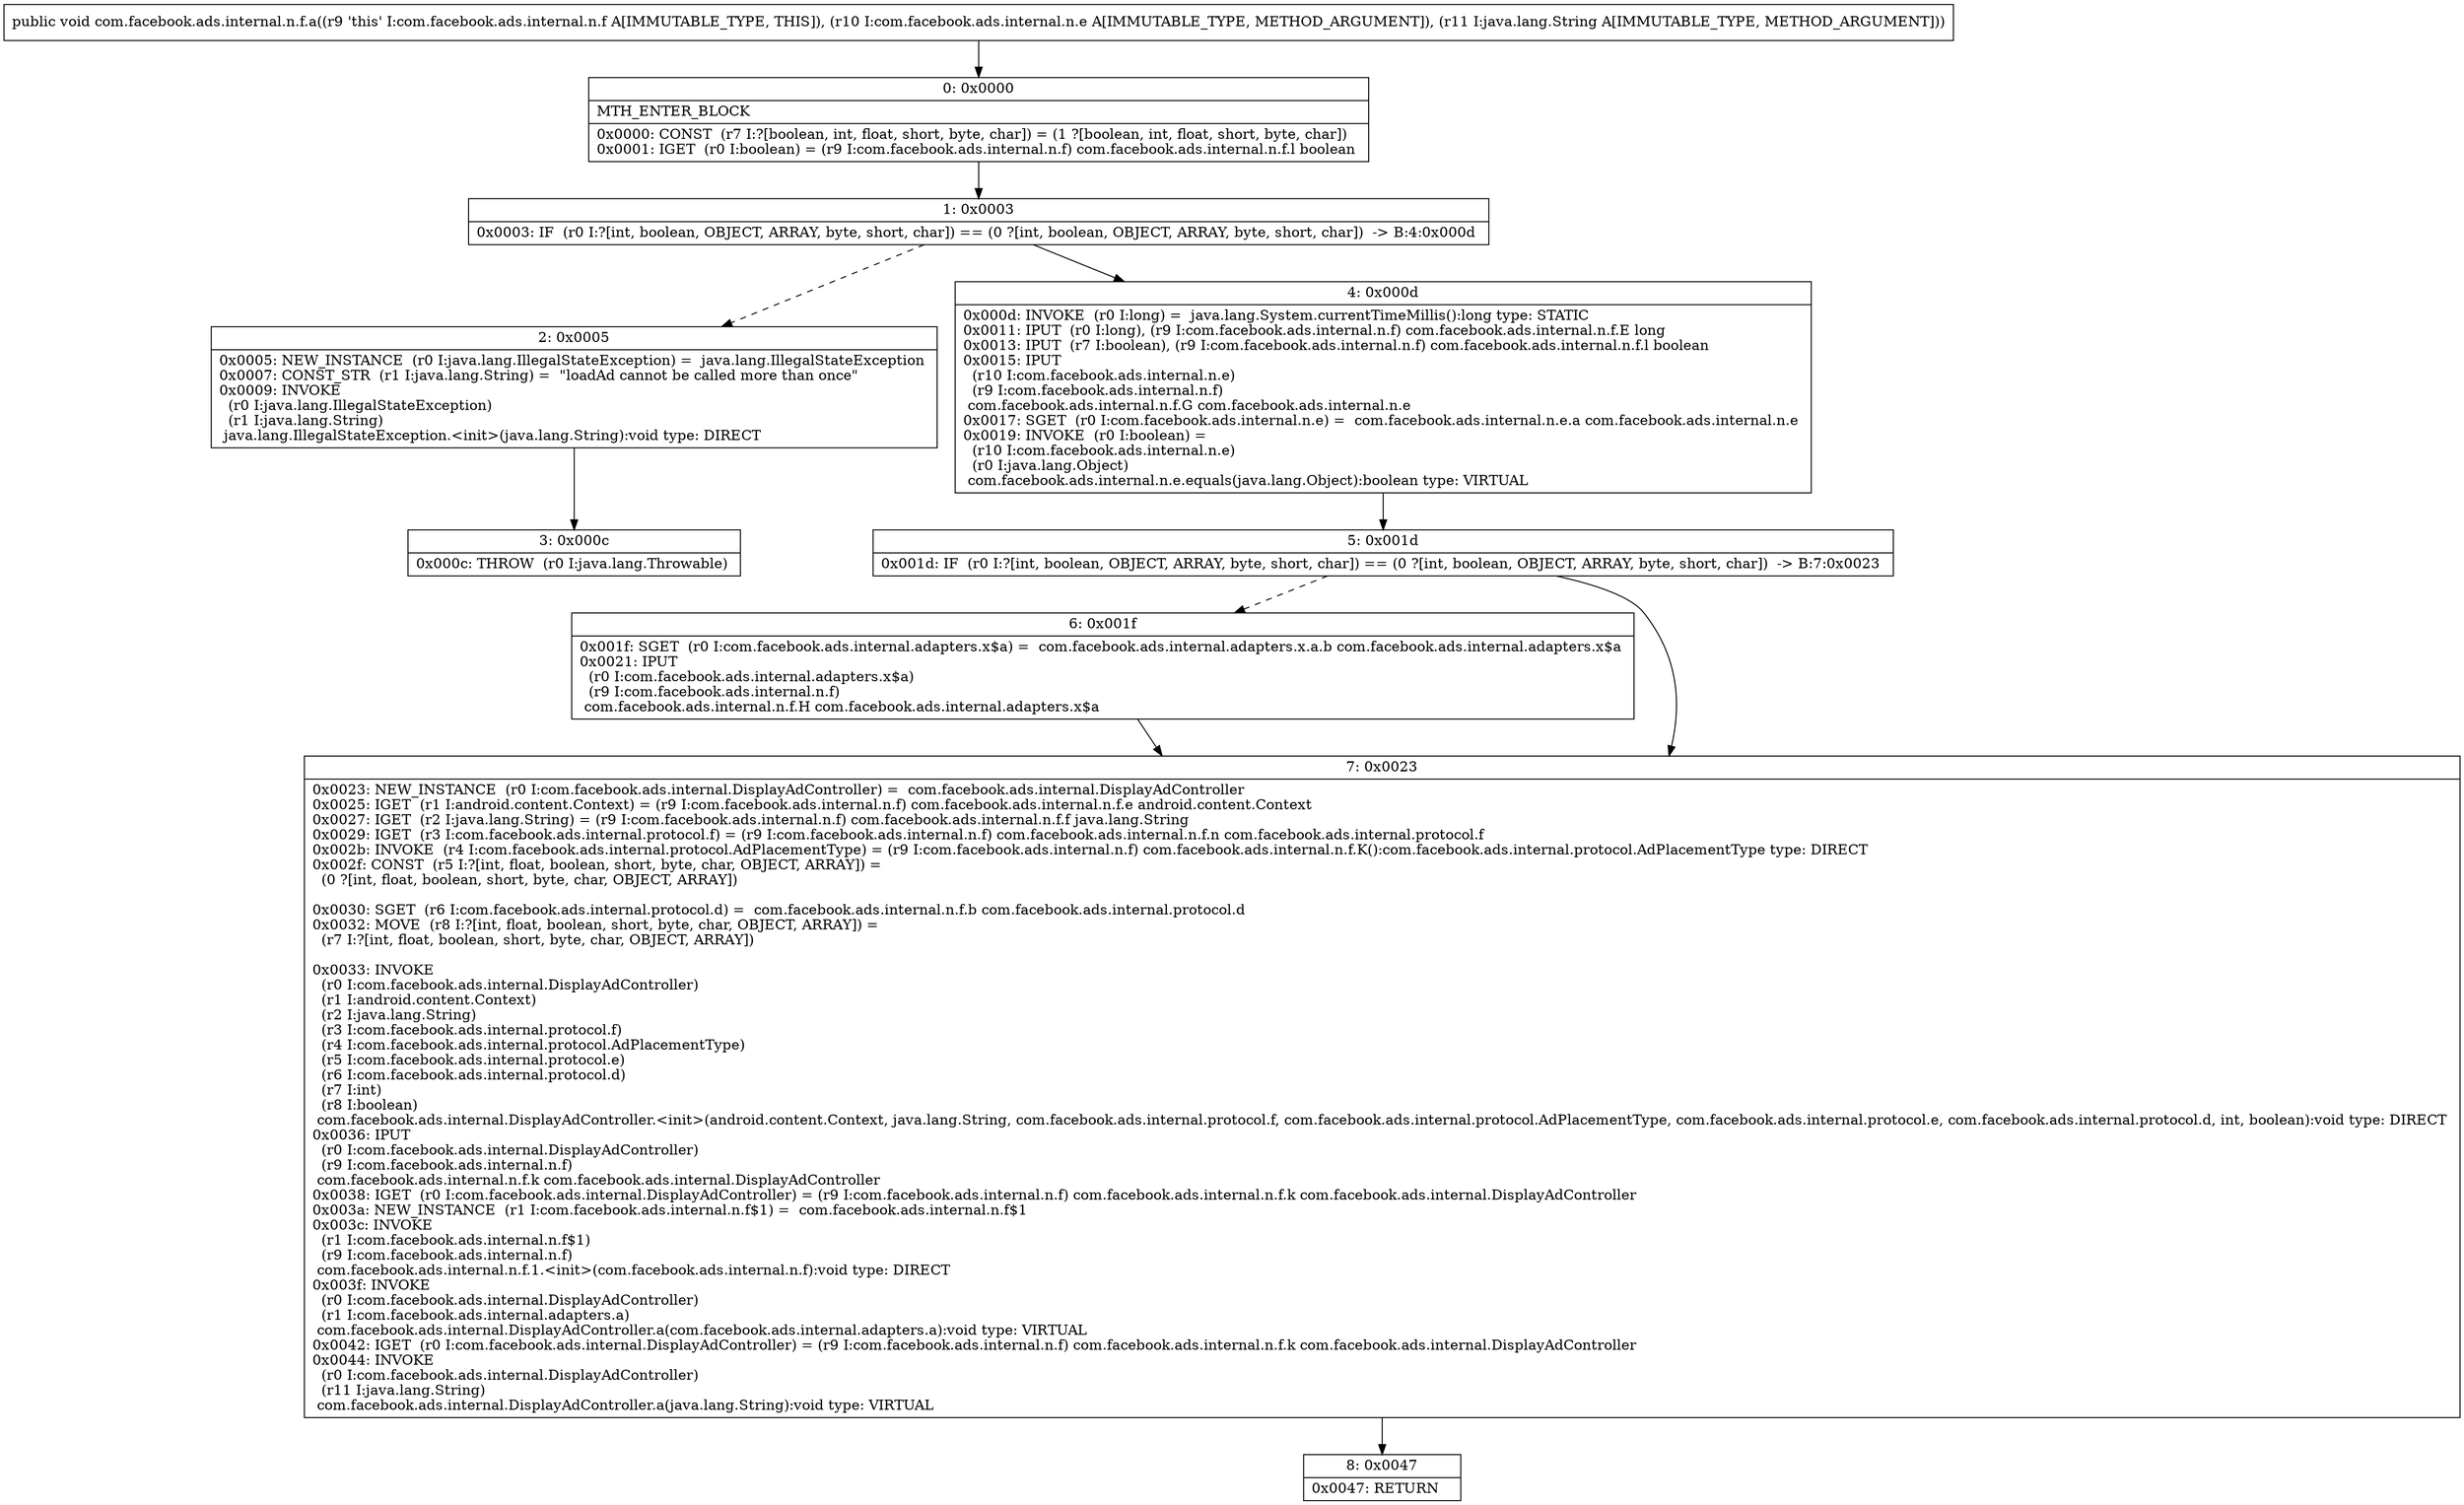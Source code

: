 digraph "CFG forcom.facebook.ads.internal.n.f.a(Lcom\/facebook\/ads\/internal\/n\/e;Ljava\/lang\/String;)V" {
Node_0 [shape=record,label="{0\:\ 0x0000|MTH_ENTER_BLOCK\l|0x0000: CONST  (r7 I:?[boolean, int, float, short, byte, char]) = (1 ?[boolean, int, float, short, byte, char]) \l0x0001: IGET  (r0 I:boolean) = (r9 I:com.facebook.ads.internal.n.f) com.facebook.ads.internal.n.f.l boolean \l}"];
Node_1 [shape=record,label="{1\:\ 0x0003|0x0003: IF  (r0 I:?[int, boolean, OBJECT, ARRAY, byte, short, char]) == (0 ?[int, boolean, OBJECT, ARRAY, byte, short, char])  \-\> B:4:0x000d \l}"];
Node_2 [shape=record,label="{2\:\ 0x0005|0x0005: NEW_INSTANCE  (r0 I:java.lang.IllegalStateException) =  java.lang.IllegalStateException \l0x0007: CONST_STR  (r1 I:java.lang.String) =  \"loadAd cannot be called more than once\" \l0x0009: INVOKE  \l  (r0 I:java.lang.IllegalStateException)\l  (r1 I:java.lang.String)\l java.lang.IllegalStateException.\<init\>(java.lang.String):void type: DIRECT \l}"];
Node_3 [shape=record,label="{3\:\ 0x000c|0x000c: THROW  (r0 I:java.lang.Throwable) \l}"];
Node_4 [shape=record,label="{4\:\ 0x000d|0x000d: INVOKE  (r0 I:long) =  java.lang.System.currentTimeMillis():long type: STATIC \l0x0011: IPUT  (r0 I:long), (r9 I:com.facebook.ads.internal.n.f) com.facebook.ads.internal.n.f.E long \l0x0013: IPUT  (r7 I:boolean), (r9 I:com.facebook.ads.internal.n.f) com.facebook.ads.internal.n.f.l boolean \l0x0015: IPUT  \l  (r10 I:com.facebook.ads.internal.n.e)\l  (r9 I:com.facebook.ads.internal.n.f)\l com.facebook.ads.internal.n.f.G com.facebook.ads.internal.n.e \l0x0017: SGET  (r0 I:com.facebook.ads.internal.n.e) =  com.facebook.ads.internal.n.e.a com.facebook.ads.internal.n.e \l0x0019: INVOKE  (r0 I:boolean) = \l  (r10 I:com.facebook.ads.internal.n.e)\l  (r0 I:java.lang.Object)\l com.facebook.ads.internal.n.e.equals(java.lang.Object):boolean type: VIRTUAL \l}"];
Node_5 [shape=record,label="{5\:\ 0x001d|0x001d: IF  (r0 I:?[int, boolean, OBJECT, ARRAY, byte, short, char]) == (0 ?[int, boolean, OBJECT, ARRAY, byte, short, char])  \-\> B:7:0x0023 \l}"];
Node_6 [shape=record,label="{6\:\ 0x001f|0x001f: SGET  (r0 I:com.facebook.ads.internal.adapters.x$a) =  com.facebook.ads.internal.adapters.x.a.b com.facebook.ads.internal.adapters.x$a \l0x0021: IPUT  \l  (r0 I:com.facebook.ads.internal.adapters.x$a)\l  (r9 I:com.facebook.ads.internal.n.f)\l com.facebook.ads.internal.n.f.H com.facebook.ads.internal.adapters.x$a \l}"];
Node_7 [shape=record,label="{7\:\ 0x0023|0x0023: NEW_INSTANCE  (r0 I:com.facebook.ads.internal.DisplayAdController) =  com.facebook.ads.internal.DisplayAdController \l0x0025: IGET  (r1 I:android.content.Context) = (r9 I:com.facebook.ads.internal.n.f) com.facebook.ads.internal.n.f.e android.content.Context \l0x0027: IGET  (r2 I:java.lang.String) = (r9 I:com.facebook.ads.internal.n.f) com.facebook.ads.internal.n.f.f java.lang.String \l0x0029: IGET  (r3 I:com.facebook.ads.internal.protocol.f) = (r9 I:com.facebook.ads.internal.n.f) com.facebook.ads.internal.n.f.n com.facebook.ads.internal.protocol.f \l0x002b: INVOKE  (r4 I:com.facebook.ads.internal.protocol.AdPlacementType) = (r9 I:com.facebook.ads.internal.n.f) com.facebook.ads.internal.n.f.K():com.facebook.ads.internal.protocol.AdPlacementType type: DIRECT \l0x002f: CONST  (r5 I:?[int, float, boolean, short, byte, char, OBJECT, ARRAY]) = \l  (0 ?[int, float, boolean, short, byte, char, OBJECT, ARRAY])\l \l0x0030: SGET  (r6 I:com.facebook.ads.internal.protocol.d) =  com.facebook.ads.internal.n.f.b com.facebook.ads.internal.protocol.d \l0x0032: MOVE  (r8 I:?[int, float, boolean, short, byte, char, OBJECT, ARRAY]) = \l  (r7 I:?[int, float, boolean, short, byte, char, OBJECT, ARRAY])\l \l0x0033: INVOKE  \l  (r0 I:com.facebook.ads.internal.DisplayAdController)\l  (r1 I:android.content.Context)\l  (r2 I:java.lang.String)\l  (r3 I:com.facebook.ads.internal.protocol.f)\l  (r4 I:com.facebook.ads.internal.protocol.AdPlacementType)\l  (r5 I:com.facebook.ads.internal.protocol.e)\l  (r6 I:com.facebook.ads.internal.protocol.d)\l  (r7 I:int)\l  (r8 I:boolean)\l com.facebook.ads.internal.DisplayAdController.\<init\>(android.content.Context, java.lang.String, com.facebook.ads.internal.protocol.f, com.facebook.ads.internal.protocol.AdPlacementType, com.facebook.ads.internal.protocol.e, com.facebook.ads.internal.protocol.d, int, boolean):void type: DIRECT \l0x0036: IPUT  \l  (r0 I:com.facebook.ads.internal.DisplayAdController)\l  (r9 I:com.facebook.ads.internal.n.f)\l com.facebook.ads.internal.n.f.k com.facebook.ads.internal.DisplayAdController \l0x0038: IGET  (r0 I:com.facebook.ads.internal.DisplayAdController) = (r9 I:com.facebook.ads.internal.n.f) com.facebook.ads.internal.n.f.k com.facebook.ads.internal.DisplayAdController \l0x003a: NEW_INSTANCE  (r1 I:com.facebook.ads.internal.n.f$1) =  com.facebook.ads.internal.n.f$1 \l0x003c: INVOKE  \l  (r1 I:com.facebook.ads.internal.n.f$1)\l  (r9 I:com.facebook.ads.internal.n.f)\l com.facebook.ads.internal.n.f.1.\<init\>(com.facebook.ads.internal.n.f):void type: DIRECT \l0x003f: INVOKE  \l  (r0 I:com.facebook.ads.internal.DisplayAdController)\l  (r1 I:com.facebook.ads.internal.adapters.a)\l com.facebook.ads.internal.DisplayAdController.a(com.facebook.ads.internal.adapters.a):void type: VIRTUAL \l0x0042: IGET  (r0 I:com.facebook.ads.internal.DisplayAdController) = (r9 I:com.facebook.ads.internal.n.f) com.facebook.ads.internal.n.f.k com.facebook.ads.internal.DisplayAdController \l0x0044: INVOKE  \l  (r0 I:com.facebook.ads.internal.DisplayAdController)\l  (r11 I:java.lang.String)\l com.facebook.ads.internal.DisplayAdController.a(java.lang.String):void type: VIRTUAL \l}"];
Node_8 [shape=record,label="{8\:\ 0x0047|0x0047: RETURN   \l}"];
MethodNode[shape=record,label="{public void com.facebook.ads.internal.n.f.a((r9 'this' I:com.facebook.ads.internal.n.f A[IMMUTABLE_TYPE, THIS]), (r10 I:com.facebook.ads.internal.n.e A[IMMUTABLE_TYPE, METHOD_ARGUMENT]), (r11 I:java.lang.String A[IMMUTABLE_TYPE, METHOD_ARGUMENT])) }"];
MethodNode -> Node_0;
Node_0 -> Node_1;
Node_1 -> Node_2[style=dashed];
Node_1 -> Node_4;
Node_2 -> Node_3;
Node_4 -> Node_5;
Node_5 -> Node_6[style=dashed];
Node_5 -> Node_7;
Node_6 -> Node_7;
Node_7 -> Node_8;
}

